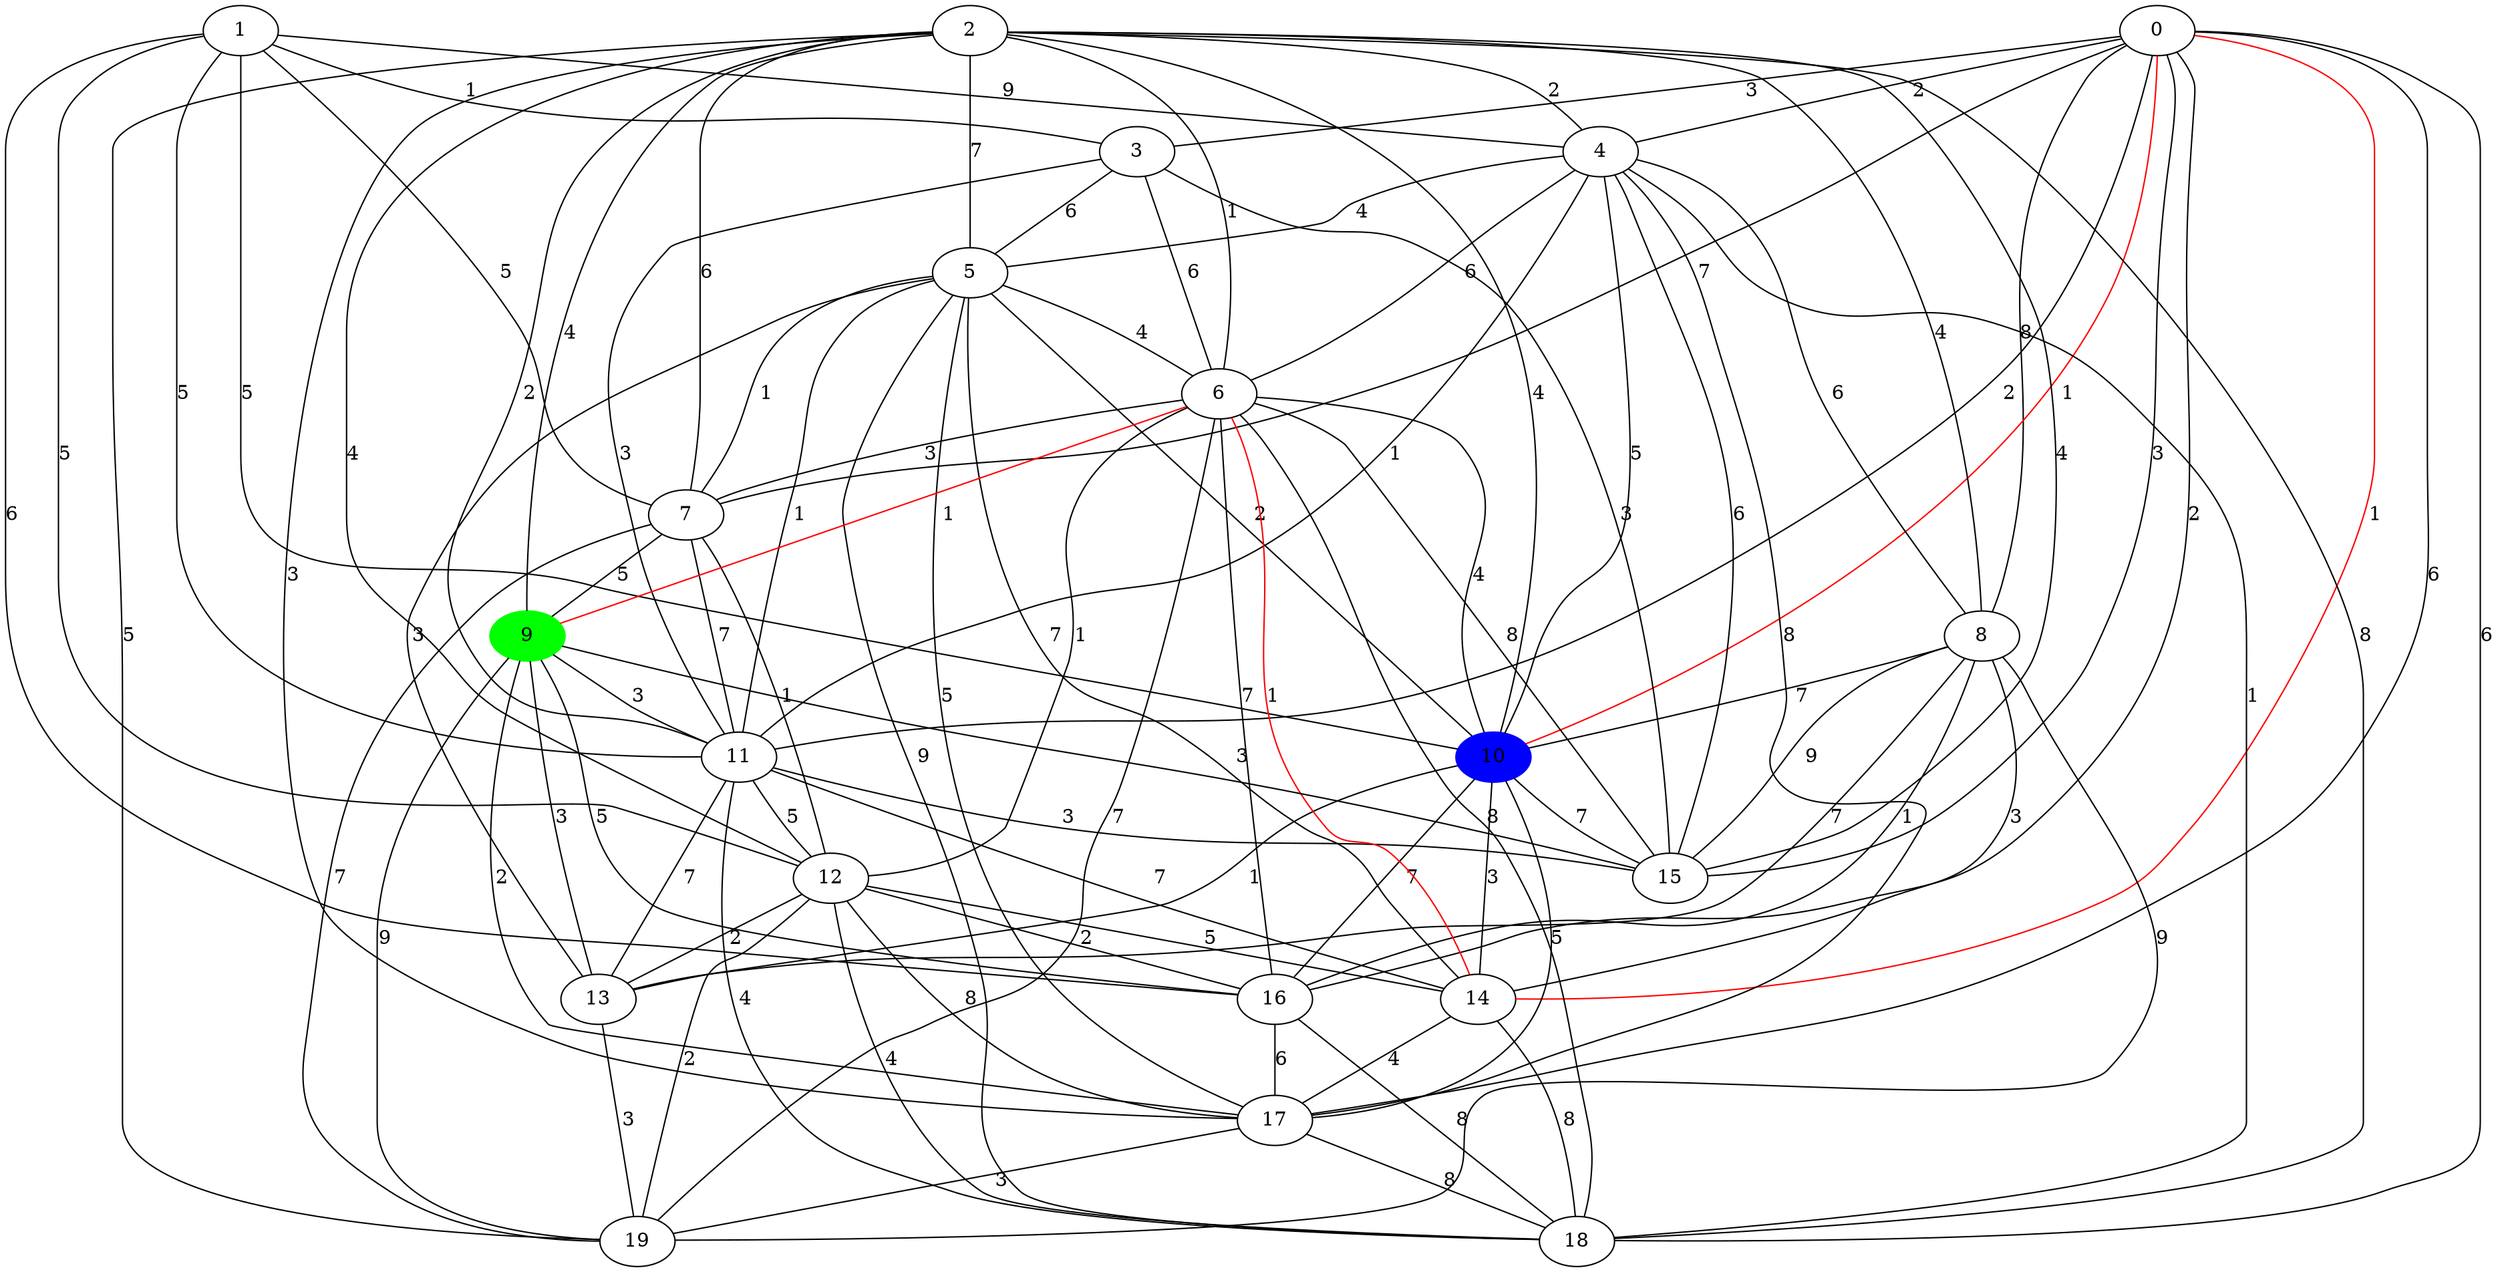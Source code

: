 graph weighted1 {
      0 -- 3 [label = 3] ;
      0 -- 4 [label = 2] ;
      0 -- 7 [label = 7] ;
      0 -- 8 [label = 8] ;
      0 -- 10 [color=red, label = 1] ;
      10  [color = blue, style = filled] ;
      0 -- 11 [label = 2] ;
      0 -- 14 [color=red, label = 1] ;
      0 -- 15 [label = 3] ;
      0 -- 16 [label = 2] ;
      0 -- 17 [label = 6] ;
      0 -- 18 [label = 6] ;
      1 -- 3 [label = 1] ;
      1 -- 4 [label = 9] ;
      1 -- 7 [label = 5] ;
      1 -- 10 [label = 5] ;
      10  [color = blue, style = filled] ;
      1 -- 11 [label = 5] ;
      1 -- 12 [label = 5] ;
      1 -- 16 [label = 6] ;
      2 -- 4 [label = 2] ;
      2 -- 5 [label = 7] ;
      2 -- 6 [label = 1] ;
      2 -- 7 [label = 6] ;
      2 -- 8 [label = 4] ;
      2 -- 9 [label = 4] ;
      9  [color = green, style = filled] ;
      2 -- 10 [label = 4] ;
      10  [color = blue, style = filled] ;
      2 -- 11 [label = 2] ;
      2 -- 12 [label = 4] ;
      2 -- 15 [label = 4] ;
      2 -- 17 [label = 3] ;
      2 -- 18 [label = 8] ;
      2 -- 19 [label = 5] ;
      3 -- 5 [label = 6] ;
      3 -- 6 [label = 6] ;
      3 -- 11 [label = 3] ;
      3 -- 15 [label = 3] ;
      4 -- 5 [label = 4] ;
      4 -- 6 [label = 6] ;
      4 -- 8 [label = 6] ;
      4 -- 10 [label = 5] ;
      10  [color = blue, style = filled] ;
      4 -- 11 [label = 1] ;
      4 -- 15 [label = 6] ;
      4 -- 17 [label = 8] ;
      4 -- 18 [label = 1] ;
      5 -- 6 [label = 4] ;
      5 -- 7 [label = 1] ;
      5 -- 10 [label = 2] ;
      10  [color = blue, style = filled] ;
      5 -- 11 [label = 1] ;
      5 -- 13 [label = 3] ;
      5 -- 14 [label = 7] ;
      5 -- 17 [label = 5] ;
      5 -- 18 [label = 9] ;
      6 -- 7 [label = 3] ;
      6 -- 9 [color=red, label = 1] ;
      9  [color = green, style = filled] ;
      6 -- 10 [label = 4] ;
      10  [color = blue, style = filled] ;
      6 -- 12 [label = 1] ;
      6 -- 14 [color=red, label = 1] ;
      6 -- 15 [label = 8] ;
      6 -- 16 [label = 7] ;
      6 -- 18 [label = 8] ;
      6 -- 19 [label = 7] ;
      7 -- 9 [label = 5] ;
      9  [color = green, style = filled] ;
      7 -- 11 [label = 7] ;
      7 -- 12 [label = 1] ;
      7 -- 19 [label = 7] ;
      8 -- 10 [label = 7] ;
      10  [color = blue, style = filled] ;
      8 -- 13 [label = 7] ;
      8 -- 14 [label = 3] ;
      8 -- 15 [label = 9] ;
      8 -- 16 [label = 1] ;
      8 -- 19 [label = 9] ;
      9 -- 11 [label = 3] ;
      9  [color = green, style = filled] ;
      9 -- 13 [label = 3] ;
      9  [color = green, style = filled] ;
      9 -- 15 [label = 3] ;
      9  [color = green, style = filled] ;
      9 -- 16 [label = 5] ;
      9  [color = green, style = filled] ;
      9 -- 17 [label = 2] ;
      9  [color = green, style = filled] ;
      9 -- 19 [label = 9] ;
      9  [color = green, style = filled] ;
      10 -- 13 [label = 1] ;
      10  [color = blue, style = filled] ;
      10 -- 14 [label = 3] ;
      10  [color = blue, style = filled] ;
      10 -- 15 [label = 7] ;
      10  [color = blue, style = filled] ;
      10 -- 16 [label = 7] ;
      10  [color = blue, style = filled] ;
      10 -- 17 [label = 5] ;
      10  [color = blue, style = filled] ;
      11 -- 12 [label = 5] ;
      11 -- 13 [label = 7] ;
      11 -- 14 [label = 7] ;
      11 -- 15 [label = 3] ;
      11 -- 18 [label = 4] ;
      12 -- 13 [label = 2] ;
      12 -- 14 [label = 5] ;
      12 -- 16 [label = 2] ;
      12 -- 17 [label = 8] ;
      12 -- 18 [label = 4] ;
      12 -- 19 [label = 2] ;
      13 -- 19 [label = 3] ;
      14 -- 17 [label = 4] ;
      14 -- 18 [label = 8] ;
      15 ;
      16 -- 17 [label = 6] ;
      16 -- 18 [label = 8] ;
      17 -- 18 [label = 8] ;
      17 -- 19 [label = 3] ;
      18 ;
      19 
}